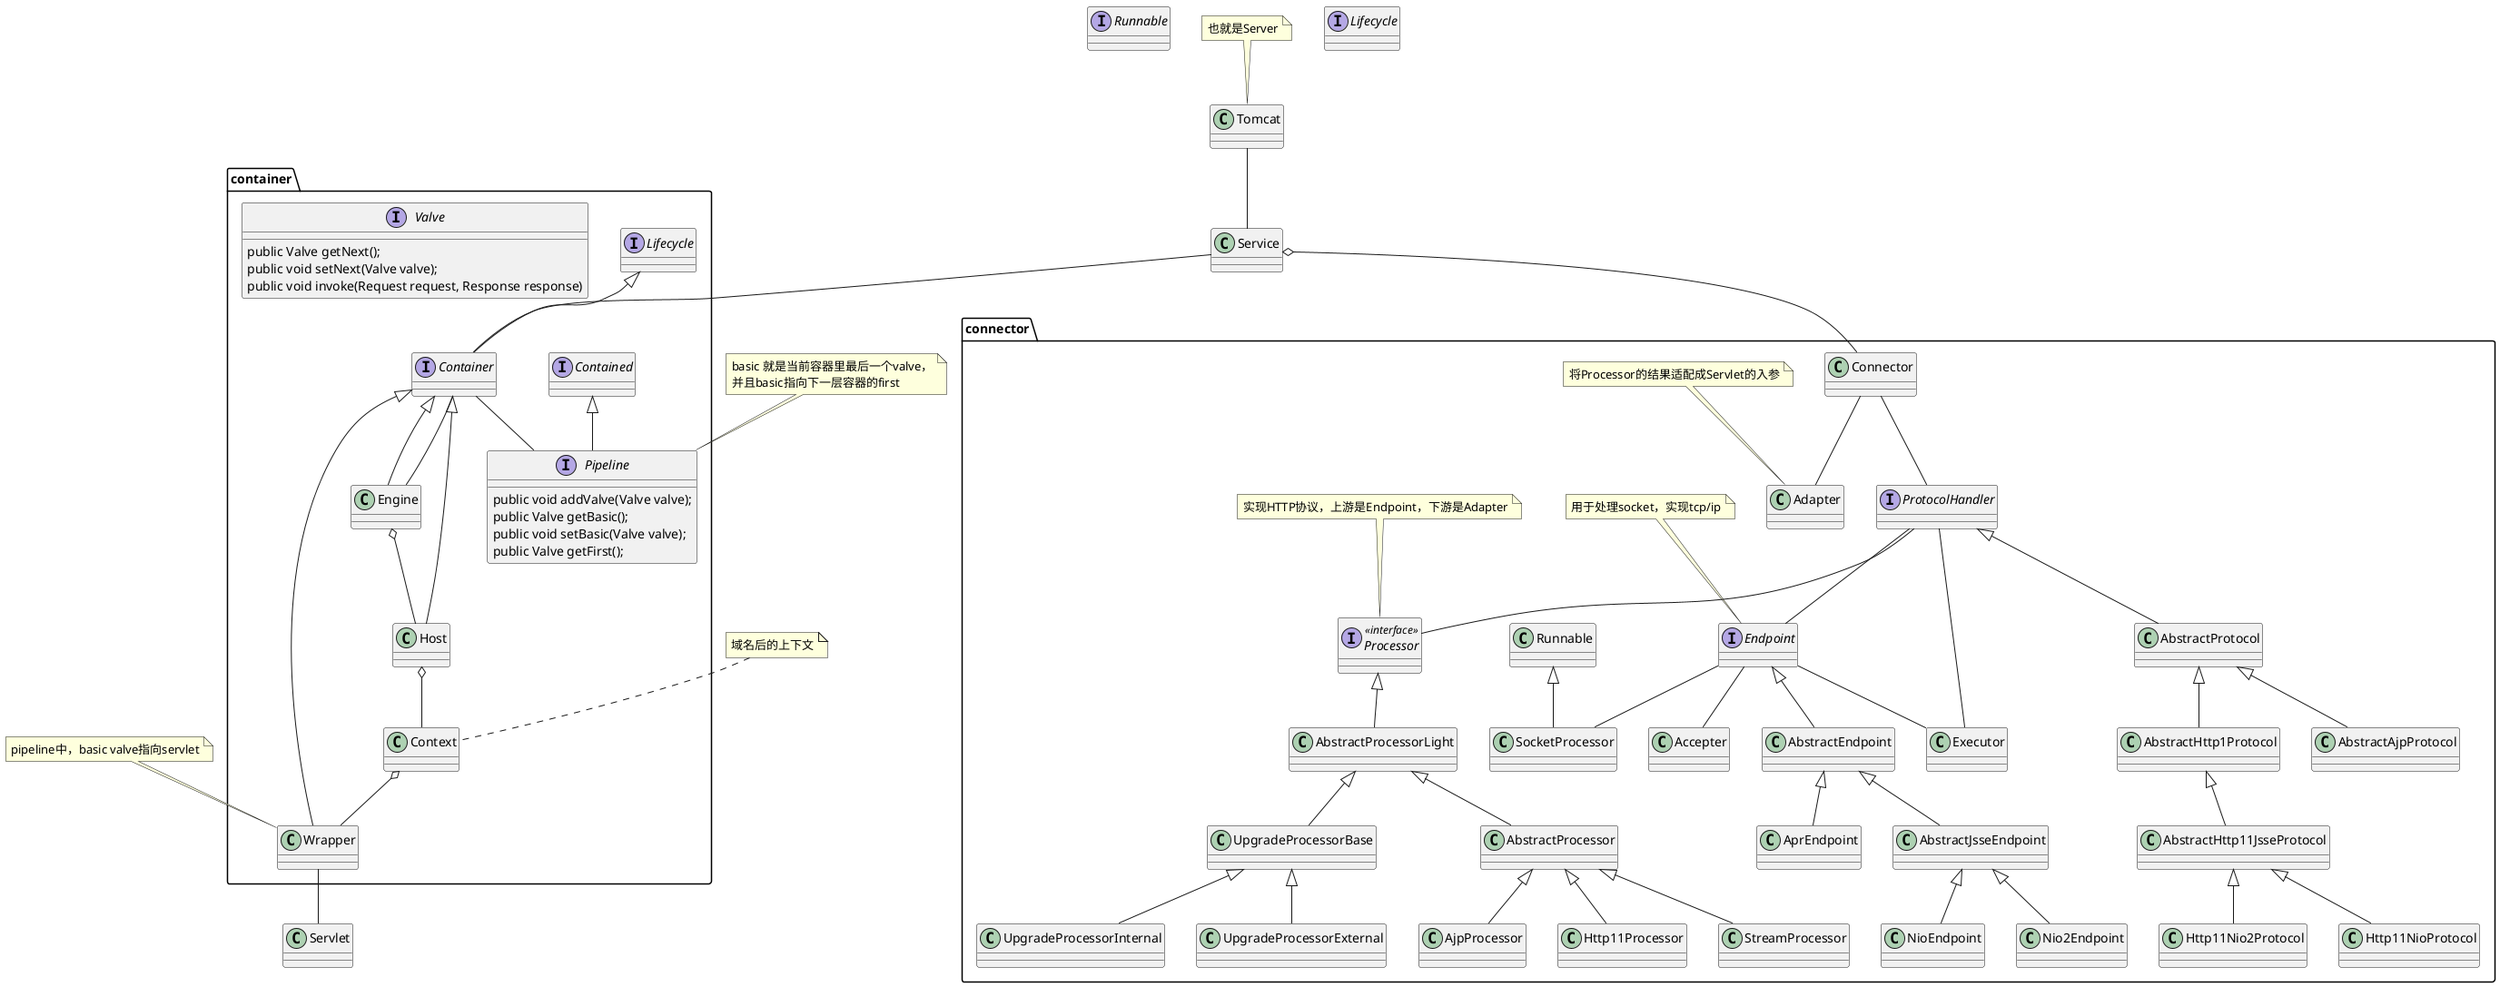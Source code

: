 @startuml
'https://plantuml.com/class-diagram

interface Runnable

class Tomcat

note top of Tomcat
也就是Server
end note
	class Service

	package "connector"{

	class Connector

    Connector -- ProtocolHandler
    Connector -- Adapter

	interface ProtocolHandler

	ProtocolHandler -- Executor

	ProtocolHandler -- Endpoint

	ProtocolHandler -- Processor

	class Adapter

	note top of Adapter
	将Processor的结果适配成Servlet的入参
	end note

	class AbstractProtocol extends ProtocolHandler

	class AbstractHttp1Protocol extends AbstractProtocol

	class AbstractAjpProtocol extends AbstractProtocol

	class AbstractHttp11JsseProtocol extends AbstractHttp1Protocol

	class Http11NioProtocol extends AbstractHttp11JsseProtocol

	class Http11Nio2Protocol extends AbstractHttp11JsseProtocol




	interface Endpoint



	Endpoint -- SocketProcessor
	Endpoint -- Executor
	Endpoint -- Accepter

	note top of  Endpoint
	用于处理socket，实现tcp/ip
	end note

	class AbstractEndpoint extends Endpoint
	class AbstractJsseEndpoint extends AbstractEndpoint
	class AprEndpoint extends AbstractEndpoint
	class Nio2Endpoint extends AbstractJsseEndpoint
	class NioEndpoint extends AbstractJsseEndpoint

	class Executor

    interface Processor << interface >>
    note top of Processor
    实现HTTP协议，上游是Endpoint，下游是Adapter
    end note
    class AbstractProcessorLight extends Processor
	class AbstractProcessor extends AbstractProcessorLight
    class AjpProcessor extends AbstractProcessor
    class Http11Processor extends AbstractProcessor
    class StreamProcessor extends AbstractProcessor
    class UpgradeProcessorBase extends AbstractProcessorLight
    class UpgradeProcessorExternal extends UpgradeProcessorBase
    class UpgradeProcessorInternal extends UpgradeProcessorBase


	class Accepter

	class SocketProcessor extends Runnable
	}

	package "container"{
	interface Container extends Lifecycle
	class Engine extends Container
	class Host extends Container
	class Context
	class Wrapper extends Container

interface Pipeline extends Contained {
  public void addValve(Valve valve);
  public Valve getBasic();
  public void setBasic(Valve valve);
  public Valve getFirst();
}
    interface Valve {
        public Valve getNext();
        public void setNext(Valve valve);
        public void invoke(Request request, Response response)
}
	}

	note top of Context
	域名后的上下文
	end note

	note top of Wrapper
	pipeline中，basic valve指向servlet
	end note
	class Servlet
	interface Lifecycle





note top of Pipeline
basic 就是当前容器里最后一个valve，
并且basic指向下一层容器的first
end note

	Tomcat -- Service

	Service o-- Connector

	Service -- Container

	Container -- Engine

	Engine o-- Host

	Host o-- Context

	Context o-- Wrapper

	Wrapper -- Servlet

	Container -- Pipeline

@enduml